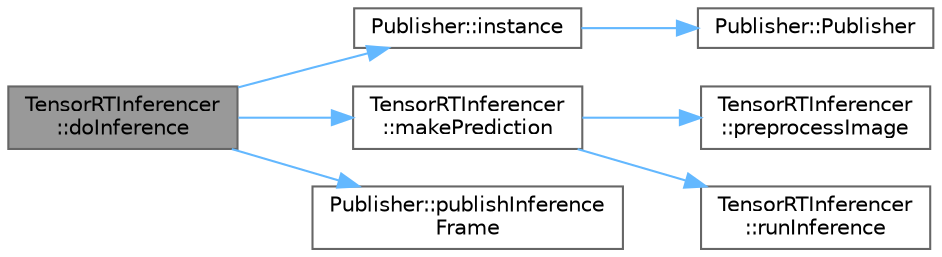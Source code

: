 digraph "TensorRTInferencer::doInference"
{
 // LATEX_PDF_SIZE
  bgcolor="transparent";
  edge [fontname=Helvetica,fontsize=10,labelfontname=Helvetica,labelfontsize=10];
  node [fontname=Helvetica,fontsize=10,shape=box,height=0.2,width=0.4];
  rankdir="LR";
  Node1 [id="Node000001",label="TensorRTInferencer\l::doInference",height=0.2,width=0.4,color="gray40", fillcolor="grey60", style="filled", fontcolor="black",tooltip=" "];
  Node1 -> Node2 [id="edge1_Node000001_Node000002",color="steelblue1",style="solid",tooltip=" "];
  Node2 [id="Node000002",label="Publisher::instance",height=0.2,width=0.4,color="grey40", fillcolor="white", style="filled",URL="$classPublisher.html#a387233b0cdda7f9d59d3d7c59a2f3cb6",tooltip=" "];
  Node2 -> Node3 [id="edge2_Node000002_Node000003",color="steelblue1",style="solid",tooltip=" "];
  Node3 [id="Node000003",label="Publisher::Publisher",height=0.2,width=0.4,color="grey40", fillcolor="white", style="filled",URL="$classPublisher.html#aa433e35d15ff5572b3ead89611b4bfc9",tooltip=" "];
  Node1 -> Node4 [id="edge3_Node000001_Node000004",color="steelblue1",style="solid",tooltip=" "];
  Node4 [id="Node000004",label="TensorRTInferencer\l::makePrediction",height=0.2,width=0.4,color="grey40", fillcolor="white", style="filled",URL="$classTensorRTInferencer.html#a91c42ce7b2c5ec944e20edd436a0cf82",tooltip=" "];
  Node4 -> Node5 [id="edge4_Node000004_Node000005",color="steelblue1",style="solid",tooltip=" "];
  Node5 [id="Node000005",label="TensorRTInferencer\l::preprocessImage",height=0.2,width=0.4,color="grey40", fillcolor="white", style="filled",URL="$classTensorRTInferencer.html#a852386a396a5fc97108ce5ba1b61c259",tooltip=" "];
  Node4 -> Node6 [id="edge5_Node000004_Node000006",color="steelblue1",style="solid",tooltip=" "];
  Node6 [id="Node000006",label="TensorRTInferencer\l::runInference",height=0.2,width=0.4,color="grey40", fillcolor="white", style="filled",URL="$classTensorRTInferencer.html#ae901322e43c244a38b46f32231ab07de",tooltip=" "];
  Node1 -> Node7 [id="edge6_Node000001_Node000007",color="steelblue1",style="solid",tooltip=" "];
  Node7 [id="Node000007",label="Publisher::publishInference\lFrame",height=0.2,width=0.4,color="grey40", fillcolor="white", style="filled",URL="$classPublisher.html#a9012f86f18e75df615fde3ce0479bcfd",tooltip=" "];
}
